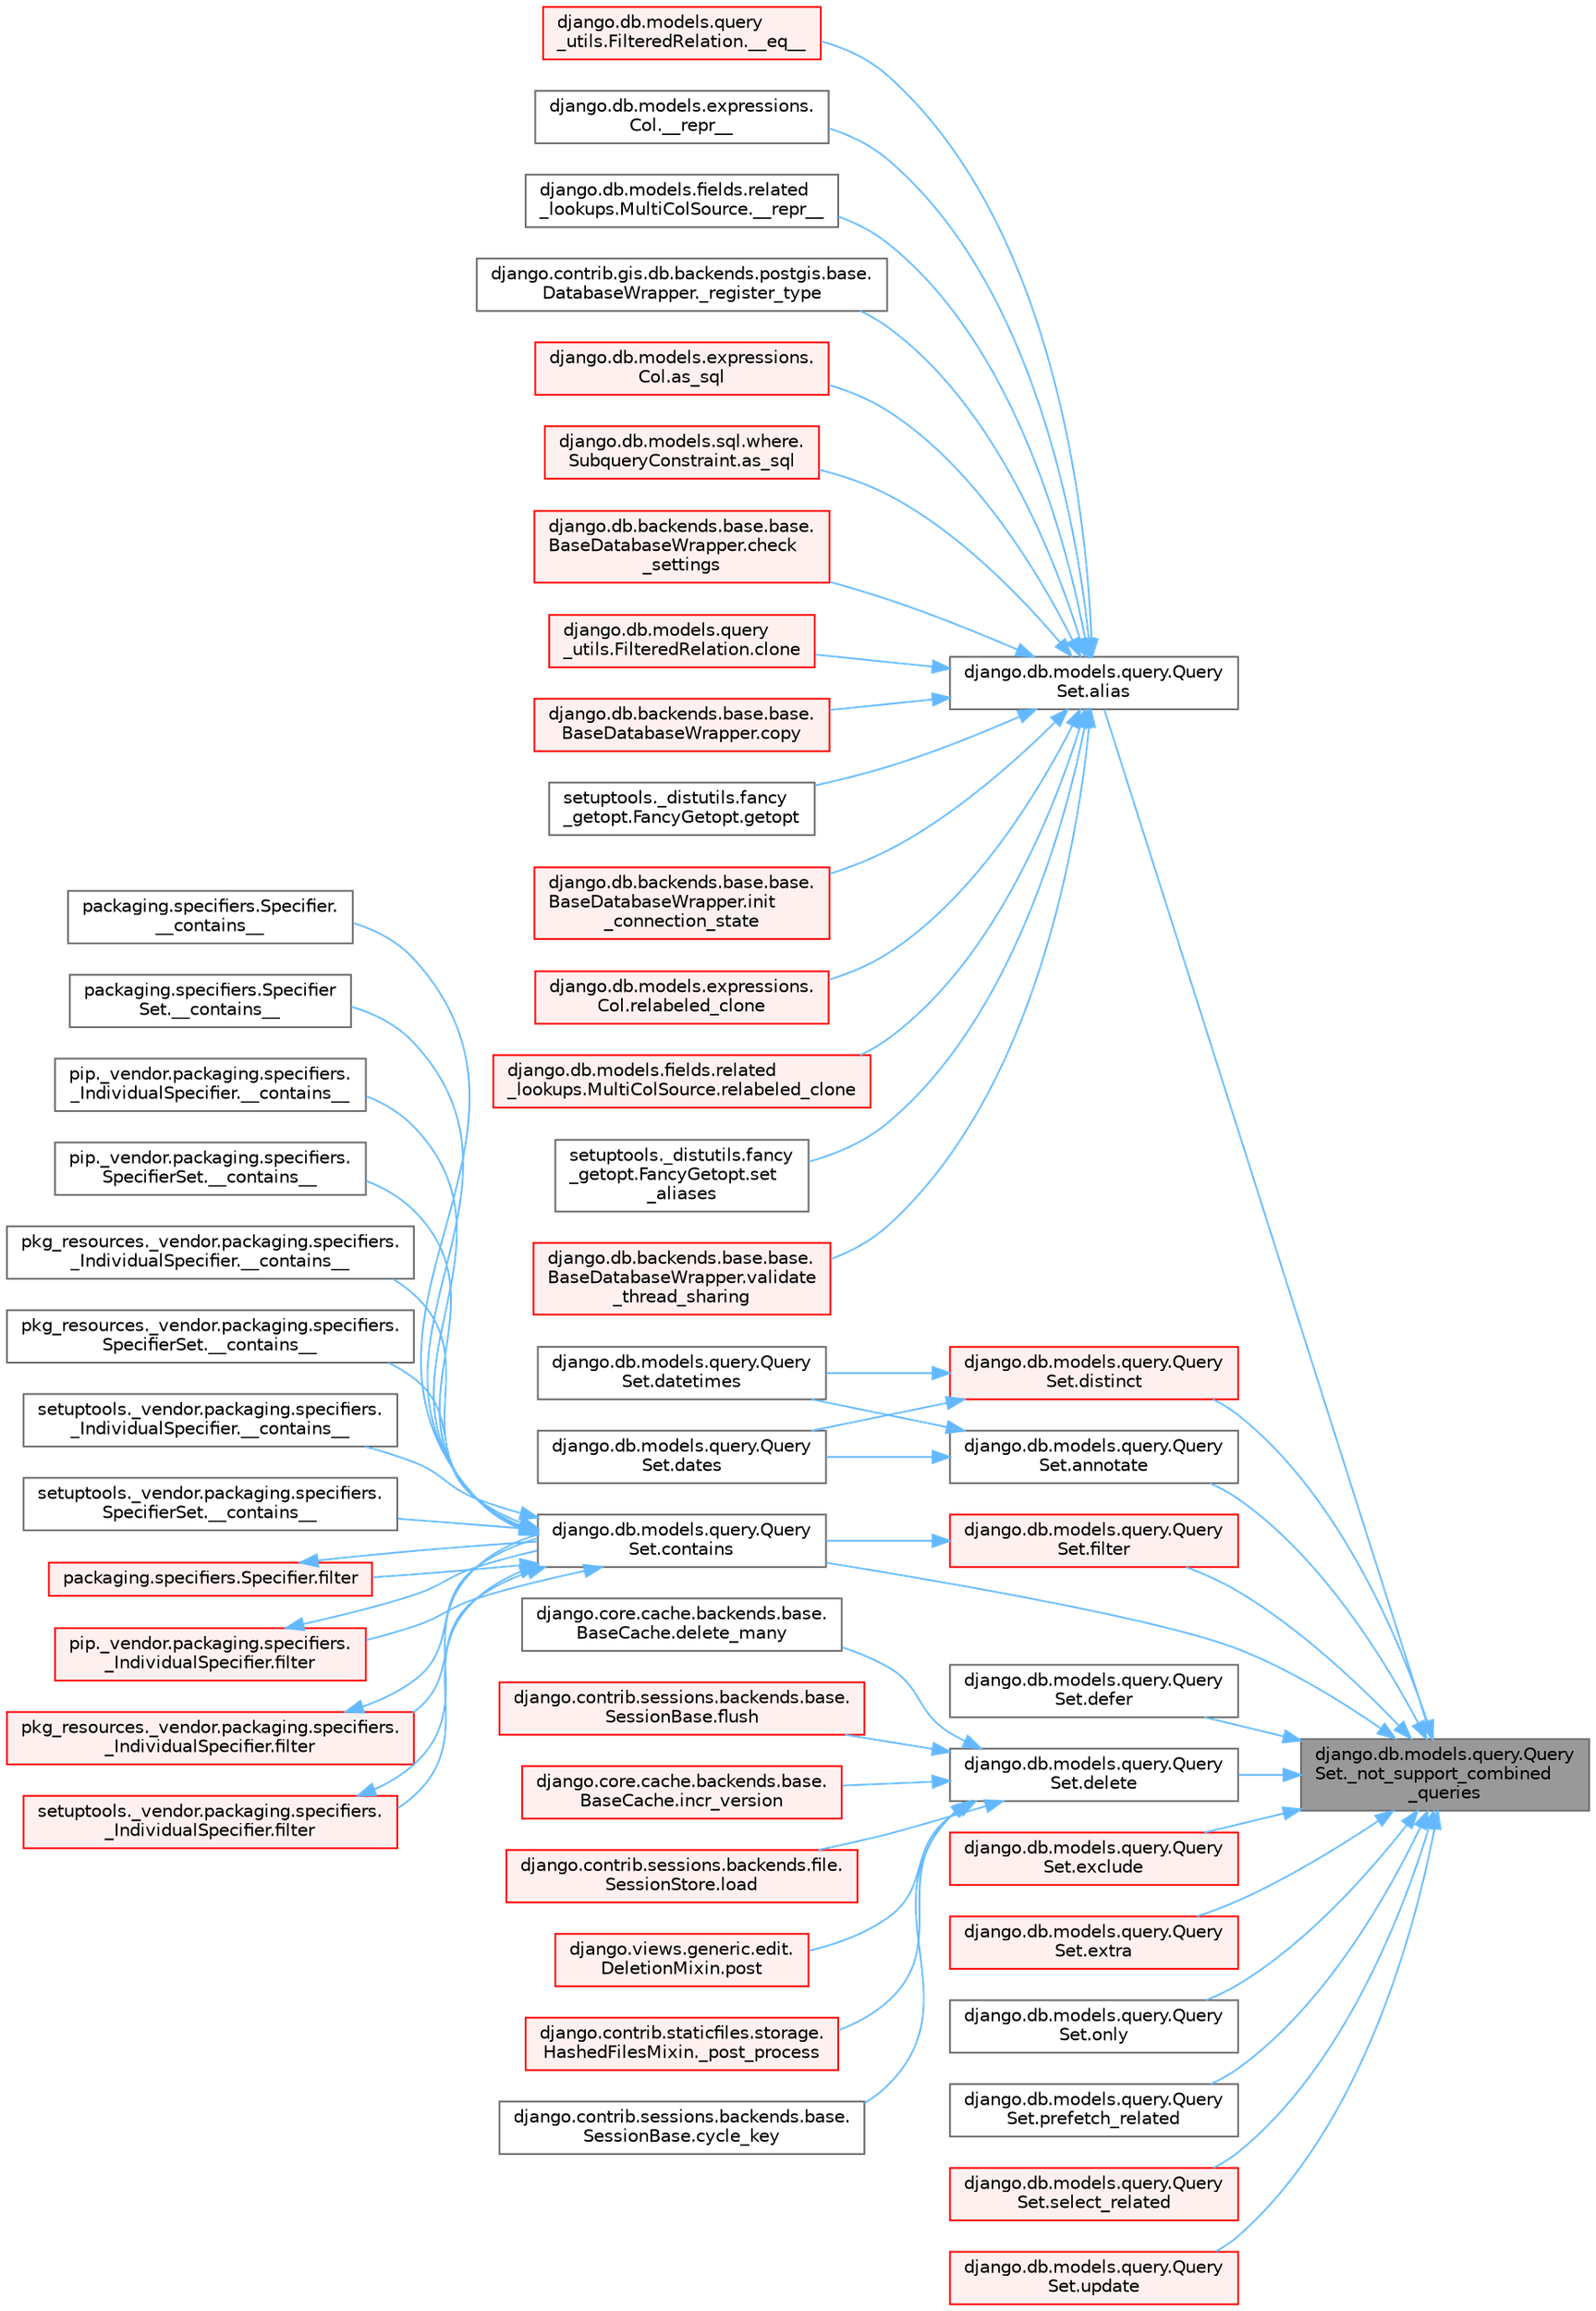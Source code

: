 digraph "django.db.models.query.QuerySet._not_support_combined_queries"
{
 // LATEX_PDF_SIZE
  bgcolor="transparent";
  edge [fontname=Helvetica,fontsize=10,labelfontname=Helvetica,labelfontsize=10];
  node [fontname=Helvetica,fontsize=10,shape=box,height=0.2,width=0.4];
  rankdir="RL";
  Node1 [id="Node000001",label="django.db.models.query.Query\lSet._not_support_combined\l_queries",height=0.2,width=0.4,color="gray40", fillcolor="grey60", style="filled", fontcolor="black",tooltip=" "];
  Node1 -> Node2 [id="edge1_Node000001_Node000002",dir="back",color="steelblue1",style="solid",tooltip=" "];
  Node2 [id="Node000002",label="django.db.models.query.Query\lSet.alias",height=0.2,width=0.4,color="grey40", fillcolor="white", style="filled",URL="$classdjango_1_1db_1_1models_1_1query_1_1_query_set.html#a896674021318d512b00a9acfd0871558",tooltip=" "];
  Node2 -> Node3 [id="edge2_Node000002_Node000003",dir="back",color="steelblue1",style="solid",tooltip=" "];
  Node3 [id="Node000003",label="django.db.models.query\l_utils.FilteredRelation.__eq__",height=0.2,width=0.4,color="red", fillcolor="#FFF0F0", style="filled",URL="$classdjango_1_1db_1_1models_1_1query__utils_1_1_filtered_relation.html#ab58c32cfc0669c190e2e9ecec0ed06b8",tooltip=" "];
  Node2 -> Node12 [id="edge3_Node000002_Node000012",dir="back",color="steelblue1",style="solid",tooltip=" "];
  Node12 [id="Node000012",label="django.db.models.expressions.\lCol.__repr__",height=0.2,width=0.4,color="grey40", fillcolor="white", style="filled",URL="$classdjango_1_1db_1_1models_1_1expressions_1_1_col.html#acde6e7dbb8f0b15370e81924bda0cf63",tooltip=" "];
  Node2 -> Node13 [id="edge4_Node000002_Node000013",dir="back",color="steelblue1",style="solid",tooltip=" "];
  Node13 [id="Node000013",label="django.db.models.fields.related\l_lookups.MultiColSource.__repr__",height=0.2,width=0.4,color="grey40", fillcolor="white", style="filled",URL="$classdjango_1_1db_1_1models_1_1fields_1_1related__lookups_1_1_multi_col_source.html#af22239ff0715d4980760687bb104df90",tooltip=" "];
  Node2 -> Node14 [id="edge5_Node000002_Node000014",dir="back",color="steelblue1",style="solid",tooltip=" "];
  Node14 [id="Node000014",label="django.contrib.gis.db.backends.postgis.base.\lDatabaseWrapper._register_type",height=0.2,width=0.4,color="grey40", fillcolor="white", style="filled",URL="$classdjango_1_1contrib_1_1gis_1_1db_1_1backends_1_1postgis_1_1base_1_1_database_wrapper.html#ac80d4a0b9f985bedd9d3ca2d2d901071",tooltip=" "];
  Node2 -> Node15 [id="edge6_Node000002_Node000015",dir="back",color="steelblue1",style="solid",tooltip=" "];
  Node15 [id="Node000015",label="django.db.models.expressions.\lCol.as_sql",height=0.2,width=0.4,color="red", fillcolor="#FFF0F0", style="filled",URL="$classdjango_1_1db_1_1models_1_1expressions_1_1_col.html#a9092e663003e5ecd1345b37792ad4bb9",tooltip=" "];
  Node2 -> Node44 [id="edge7_Node000002_Node000044",dir="back",color="steelblue1",style="solid",tooltip=" "];
  Node44 [id="Node000044",label="django.db.models.sql.where.\lSubqueryConstraint.as_sql",height=0.2,width=0.4,color="red", fillcolor="#FFF0F0", style="filled",URL="$classdjango_1_1db_1_1models_1_1sql_1_1where_1_1_subquery_constraint.html#a8c1c000280e44b0dcbc1fd4248a78043",tooltip=" "];
  Node2 -> Node45 [id="edge8_Node000002_Node000045",dir="back",color="steelblue1",style="solid",tooltip=" "];
  Node45 [id="Node000045",label="django.db.backends.base.base.\lBaseDatabaseWrapper.check\l_settings",height=0.2,width=0.4,color="red", fillcolor="#FFF0F0", style="filled",URL="$classdjango_1_1db_1_1backends_1_1base_1_1base_1_1_base_database_wrapper.html#ade36d19d6439f7f781151786f4365cf5",tooltip=" "];
  Node2 -> Node3186 [id="edge9_Node000002_Node003186",dir="back",color="steelblue1",style="solid",tooltip=" "];
  Node3186 [id="Node003186",label="django.db.models.query\l_utils.FilteredRelation.clone",height=0.2,width=0.4,color="red", fillcolor="#FFF0F0", style="filled",URL="$classdjango_1_1db_1_1models_1_1query__utils_1_1_filtered_relation.html#aaf3e959023ac69e42587bd1fa4c23679",tooltip=" "];
  Node2 -> Node3187 [id="edge10_Node000002_Node003187",dir="back",color="steelblue1",style="solid",tooltip=" "];
  Node3187 [id="Node003187",label="django.db.backends.base.base.\lBaseDatabaseWrapper.copy",height=0.2,width=0.4,color="red", fillcolor="#FFF0F0", style="filled",URL="$classdjango_1_1db_1_1backends_1_1base_1_1base_1_1_base_database_wrapper.html#a655ed3d049ec9c35530e8819d28fdc62",tooltip=" "];
  Node2 -> Node3188 [id="edge11_Node000002_Node003188",dir="back",color="steelblue1",style="solid",tooltip=" "];
  Node3188 [id="Node003188",label="setuptools._distutils.fancy\l_getopt.FancyGetopt.getopt",height=0.2,width=0.4,color="grey40", fillcolor="white", style="filled",URL="$classsetuptools_1_1__distutils_1_1fancy__getopt_1_1_fancy_getopt.html#aed96c01e515fa488b89a634af561589a",tooltip=" "];
  Node2 -> Node1601 [id="edge12_Node000002_Node001601",dir="back",color="steelblue1",style="solid",tooltip=" "];
  Node1601 [id="Node001601",label="django.db.backends.base.base.\lBaseDatabaseWrapper.init\l_connection_state",height=0.2,width=0.4,color="red", fillcolor="#FFF0F0", style="filled",URL="$classdjango_1_1db_1_1backends_1_1base_1_1base_1_1_base_database_wrapper.html#a0543e30695d4e60ad91be5456fcc7606",tooltip=" "];
  Node2 -> Node2837 [id="edge13_Node000002_Node002837",dir="back",color="steelblue1",style="solid",tooltip=" "];
  Node2837 [id="Node002837",label="django.db.models.expressions.\lCol.relabeled_clone",height=0.2,width=0.4,color="red", fillcolor="#FFF0F0", style="filled",URL="$classdjango_1_1db_1_1models_1_1expressions_1_1_col.html#a8fff9c1a73b14406f7ce601d90630464",tooltip=" "];
  Node2 -> Node2764 [id="edge14_Node000002_Node002764",dir="back",color="steelblue1",style="solid",tooltip=" "];
  Node2764 [id="Node002764",label="django.db.models.fields.related\l_lookups.MultiColSource.relabeled_clone",height=0.2,width=0.4,color="red", fillcolor="#FFF0F0", style="filled",URL="$classdjango_1_1db_1_1models_1_1fields_1_1related__lookups_1_1_multi_col_source.html#a835093621611933b6222bea360956b0c",tooltip=" "];
  Node2 -> Node3189 [id="edge15_Node000002_Node003189",dir="back",color="steelblue1",style="solid",tooltip=" "];
  Node3189 [id="Node003189",label="setuptools._distutils.fancy\l_getopt.FancyGetopt.set\l_aliases",height=0.2,width=0.4,color="grey40", fillcolor="white", style="filled",URL="$classsetuptools_1_1__distutils_1_1fancy__getopt_1_1_fancy_getopt.html#aae9ba32e8fe07571b219482705ffff4c",tooltip=" "];
  Node2 -> Node3190 [id="edge16_Node000002_Node003190",dir="back",color="steelblue1",style="solid",tooltip=" "];
  Node3190 [id="Node003190",label="django.db.backends.base.base.\lBaseDatabaseWrapper.validate\l_thread_sharing",height=0.2,width=0.4,color="red", fillcolor="#FFF0F0", style="filled",URL="$classdjango_1_1db_1_1backends_1_1base_1_1base_1_1_base_database_wrapper.html#adea4e3380c08118490c13a61f2d3f89a",tooltip=" "];
  Node1 -> Node3206 [id="edge17_Node000001_Node003206",dir="back",color="steelblue1",style="solid",tooltip=" "];
  Node3206 [id="Node003206",label="django.db.models.query.Query\lSet.annotate",height=0.2,width=0.4,color="grey40", fillcolor="white", style="filled",URL="$classdjango_1_1db_1_1models_1_1query_1_1_query_set.html#a9428fbad0d9fa93df3416a893a61d260",tooltip=" "];
  Node3206 -> Node3207 [id="edge18_Node003206_Node003207",dir="back",color="steelblue1",style="solid",tooltip=" "];
  Node3207 [id="Node003207",label="django.db.models.query.Query\lSet.dates",height=0.2,width=0.4,color="grey40", fillcolor="white", style="filled",URL="$classdjango_1_1db_1_1models_1_1query_1_1_query_set.html#ab322cd40c8a89ed00fcb3fd1fc56a31d",tooltip=" "];
  Node3206 -> Node3208 [id="edge19_Node003206_Node003208",dir="back",color="steelblue1",style="solid",tooltip=" "];
  Node3208 [id="Node003208",label="django.db.models.query.Query\lSet.datetimes",height=0.2,width=0.4,color="grey40", fillcolor="white", style="filled",URL="$classdjango_1_1db_1_1models_1_1query_1_1_query_set.html#a03e6950ef36c65ea24e77b13fae1f01c",tooltip=" "];
  Node1 -> Node2602 [id="edge20_Node000001_Node002602",dir="back",color="steelblue1",style="solid",tooltip=" "];
  Node2602 [id="Node002602",label="django.db.models.query.Query\lSet.contains",height=0.2,width=0.4,color="grey40", fillcolor="white", style="filled",URL="$classdjango_1_1db_1_1models_1_1query_1_1_query_set.html#a242e569a4bce6723adc3e71fdc69b70f",tooltip=" "];
  Node2602 -> Node2603 [id="edge21_Node002602_Node002603",dir="back",color="steelblue1",style="solid",tooltip=" "];
  Node2603 [id="Node002603",label="packaging.specifiers.Specifier.\l__contains__",height=0.2,width=0.4,color="grey40", fillcolor="white", style="filled",URL="$classpackaging_1_1specifiers_1_1_specifier.html#adc6d0f14bb1eff89499eea42047f3ba1",tooltip=" "];
  Node2602 -> Node2604 [id="edge22_Node002602_Node002604",dir="back",color="steelblue1",style="solid",tooltip=" "];
  Node2604 [id="Node002604",label="packaging.specifiers.Specifier\lSet.__contains__",height=0.2,width=0.4,color="grey40", fillcolor="white", style="filled",URL="$classpackaging_1_1specifiers_1_1_specifier_set.html#afe431232e3df02a4ebec8ed882319eb4",tooltip=" "];
  Node2602 -> Node2605 [id="edge23_Node002602_Node002605",dir="back",color="steelblue1",style="solid",tooltip=" "];
  Node2605 [id="Node002605",label="pip._vendor.packaging.specifiers.\l_IndividualSpecifier.__contains__",height=0.2,width=0.4,color="grey40", fillcolor="white", style="filled",URL="$classpip_1_1__vendor_1_1packaging_1_1specifiers_1_1___individual_specifier.html#a838b430af2f5ab5d2241a7c0bdd0e99e",tooltip=" "];
  Node2602 -> Node2606 [id="edge24_Node002602_Node002606",dir="back",color="steelblue1",style="solid",tooltip=" "];
  Node2606 [id="Node002606",label="pip._vendor.packaging.specifiers.\lSpecifierSet.__contains__",height=0.2,width=0.4,color="grey40", fillcolor="white", style="filled",URL="$classpip_1_1__vendor_1_1packaging_1_1specifiers_1_1_specifier_set.html#a6129bfedcd20834661d4883f7fbaed86",tooltip=" "];
  Node2602 -> Node2607 [id="edge25_Node002602_Node002607",dir="back",color="steelblue1",style="solid",tooltip=" "];
  Node2607 [id="Node002607",label="pkg_resources._vendor.packaging.specifiers.\l_IndividualSpecifier.__contains__",height=0.2,width=0.4,color="grey40", fillcolor="white", style="filled",URL="$classpkg__resources_1_1__vendor_1_1packaging_1_1specifiers_1_1___individual_specifier.html#a2370a23a1faa6987b992d9e69069aa6b",tooltip=" "];
  Node2602 -> Node2608 [id="edge26_Node002602_Node002608",dir="back",color="steelblue1",style="solid",tooltip=" "];
  Node2608 [id="Node002608",label="pkg_resources._vendor.packaging.specifiers.\lSpecifierSet.__contains__",height=0.2,width=0.4,color="grey40", fillcolor="white", style="filled",URL="$classpkg__resources_1_1__vendor_1_1packaging_1_1specifiers_1_1_specifier_set.html#aad5022ca5dea895ec350e338ba308529",tooltip=" "];
  Node2602 -> Node2609 [id="edge27_Node002602_Node002609",dir="back",color="steelblue1",style="solid",tooltip=" "];
  Node2609 [id="Node002609",label="setuptools._vendor.packaging.specifiers.\l_IndividualSpecifier.__contains__",height=0.2,width=0.4,color="grey40", fillcolor="white", style="filled",URL="$classsetuptools_1_1__vendor_1_1packaging_1_1specifiers_1_1___individual_specifier.html#aff90cdb7b48e1e261461d10f6bbe8c5e",tooltip=" "];
  Node2602 -> Node2610 [id="edge28_Node002602_Node002610",dir="back",color="steelblue1",style="solid",tooltip=" "];
  Node2610 [id="Node002610",label="setuptools._vendor.packaging.specifiers.\lSpecifierSet.__contains__",height=0.2,width=0.4,color="grey40", fillcolor="white", style="filled",URL="$classsetuptools_1_1__vendor_1_1packaging_1_1specifiers_1_1_specifier_set.html#a44a6f0f6a924c5c4fb150fff13c089c6",tooltip=" "];
  Node2602 -> Node2611 [id="edge29_Node002602_Node002611",dir="back",color="steelblue1",style="solid",tooltip=" "];
  Node2611 [id="Node002611",label="packaging.specifiers.Specifier.filter",height=0.2,width=0.4,color="red", fillcolor="#FFF0F0", style="filled",URL="$classpackaging_1_1specifiers_1_1_specifier.html#a22d9e14c5343d89e742b098b6d7997f7",tooltip=" "];
  Node2611 -> Node2602 [id="edge30_Node002611_Node002602",dir="back",color="steelblue1",style="solid",tooltip=" "];
  Node2602 -> Node2622 [id="edge31_Node002602_Node002622",dir="back",color="steelblue1",style="solid",tooltip=" "];
  Node2622 [id="Node002622",label="pip._vendor.packaging.specifiers.\l_IndividualSpecifier.filter",height=0.2,width=0.4,color="red", fillcolor="#FFF0F0", style="filled",URL="$classpip_1_1__vendor_1_1packaging_1_1specifiers_1_1___individual_specifier.html#a6203976cfa5ddd6a1f47f8dfe0669fd7",tooltip=" "];
  Node2622 -> Node2602 [id="edge32_Node002622_Node002602",dir="back",color="steelblue1",style="solid",tooltip=" "];
  Node2602 -> Node2623 [id="edge33_Node002602_Node002623",dir="back",color="steelblue1",style="solid",tooltip=" "];
  Node2623 [id="Node002623",label="pkg_resources._vendor.packaging.specifiers.\l_IndividualSpecifier.filter",height=0.2,width=0.4,color="red", fillcolor="#FFF0F0", style="filled",URL="$classpkg__resources_1_1__vendor_1_1packaging_1_1specifiers_1_1___individual_specifier.html#ad284c0e05b23f4b6838266492c00fc3e",tooltip=" "];
  Node2623 -> Node2602 [id="edge34_Node002623_Node002602",dir="back",color="steelblue1",style="solid",tooltip=" "];
  Node2602 -> Node2624 [id="edge35_Node002602_Node002624",dir="back",color="steelblue1",style="solid",tooltip=" "];
  Node2624 [id="Node002624",label="setuptools._vendor.packaging.specifiers.\l_IndividualSpecifier.filter",height=0.2,width=0.4,color="red", fillcolor="#FFF0F0", style="filled",URL="$classsetuptools_1_1__vendor_1_1packaging_1_1specifiers_1_1___individual_specifier.html#a7f35b396bffe2a5276887eda17fd660b",tooltip=" "];
  Node2624 -> Node2602 [id="edge36_Node002624_Node002602",dir="back",color="steelblue1",style="solid",tooltip=" "];
  Node1 -> Node3209 [id="edge37_Node000001_Node003209",dir="back",color="steelblue1",style="solid",tooltip=" "];
  Node3209 [id="Node003209",label="django.db.models.query.Query\lSet.defer",height=0.2,width=0.4,color="grey40", fillcolor="white", style="filled",URL="$classdjango_1_1db_1_1models_1_1query_1_1_query_set.html#a699d2752a95448dec5881142195ca135",tooltip=" "];
  Node1 -> Node3210 [id="edge38_Node000001_Node003210",dir="back",color="steelblue1",style="solid",tooltip=" "];
  Node3210 [id="Node003210",label="django.db.models.query.Query\lSet.delete",height=0.2,width=0.4,color="grey40", fillcolor="white", style="filled",URL="$classdjango_1_1db_1_1models_1_1query_1_1_query_set.html#a3d911099c9c9aff6f4d65509a0df535e",tooltip=" "];
  Node3210 -> Node95 [id="edge39_Node003210_Node000095",dir="back",color="steelblue1",style="solid",tooltip=" "];
  Node95 [id="Node000095",label="django.contrib.staticfiles.storage.\lHashedFilesMixin._post_process",height=0.2,width=0.4,color="red", fillcolor="#FFF0F0", style="filled",URL="$classdjango_1_1contrib_1_1staticfiles_1_1storage_1_1_hashed_files_mixin.html#aa0c820223a4e686edd5d2c333d5a9336",tooltip=" "];
  Node3210 -> Node97 [id="edge40_Node003210_Node000097",dir="back",color="steelblue1",style="solid",tooltip=" "];
  Node97 [id="Node000097",label="django.contrib.sessions.backends.base.\lSessionBase.cycle_key",height=0.2,width=0.4,color="grey40", fillcolor="white", style="filled",URL="$classdjango_1_1contrib_1_1sessions_1_1backends_1_1base_1_1_session_base.html#a6955e9bebe4e5b7d463bccfcf9181016",tooltip=" "];
  Node3210 -> Node98 [id="edge41_Node003210_Node000098",dir="back",color="steelblue1",style="solid",tooltip=" "];
  Node98 [id="Node000098",label="django.core.cache.backends.base.\lBaseCache.delete_many",height=0.2,width=0.4,color="grey40", fillcolor="white", style="filled",URL="$classdjango_1_1core_1_1cache_1_1backends_1_1base_1_1_base_cache.html#a560226c6c5f05daec8c96ade18aa752b",tooltip=" "];
  Node3210 -> Node99 [id="edge42_Node003210_Node000099",dir="back",color="steelblue1",style="solid",tooltip=" "];
  Node99 [id="Node000099",label="django.contrib.sessions.backends.base.\lSessionBase.flush",height=0.2,width=0.4,color="red", fillcolor="#FFF0F0", style="filled",URL="$classdjango_1_1contrib_1_1sessions_1_1backends_1_1base_1_1_session_base.html#a915ab38003d5f0be1ce9f849583910bb",tooltip=" "];
  Node3210 -> Node382 [id="edge43_Node003210_Node000382",dir="back",color="steelblue1",style="solid",tooltip=" "];
  Node382 [id="Node000382",label="django.core.cache.backends.base.\lBaseCache.incr_version",height=0.2,width=0.4,color="red", fillcolor="#FFF0F0", style="filled",URL="$classdjango_1_1core_1_1cache_1_1backends_1_1base_1_1_base_cache.html#a3ac7d74ffcfca67e2afee86ecf858b34",tooltip=" "];
  Node3210 -> Node378 [id="edge44_Node003210_Node000378",dir="back",color="steelblue1",style="solid",tooltip=" "];
  Node378 [id="Node000378",label="django.contrib.sessions.backends.file.\lSessionStore.load",height=0.2,width=0.4,color="red", fillcolor="#FFF0F0", style="filled",URL="$classdjango_1_1contrib_1_1sessions_1_1backends_1_1file_1_1_session_store.html#a408fa63512306fbaa7bbb62742f0295f",tooltip=" "];
  Node3210 -> Node384 [id="edge45_Node003210_Node000384",dir="back",color="steelblue1",style="solid",tooltip=" "];
  Node384 [id="Node000384",label="django.views.generic.edit.\lDeletionMixin.post",height=0.2,width=0.4,color="red", fillcolor="#FFF0F0", style="filled",URL="$classdjango_1_1views_1_1generic_1_1edit_1_1_deletion_mixin.html#a93358facc5cc6e84423e8471745b2a68",tooltip=" "];
  Node1 -> Node3211 [id="edge46_Node000001_Node003211",dir="back",color="steelblue1",style="solid",tooltip=" "];
  Node3211 [id="Node003211",label="django.db.models.query.Query\lSet.distinct",height=0.2,width=0.4,color="red", fillcolor="#FFF0F0", style="filled",URL="$classdjango_1_1db_1_1models_1_1query_1_1_query_set.html#aa9770f8430dd78702cc6c439d6ae2f2e",tooltip=" "];
  Node3211 -> Node3207 [id="edge47_Node003211_Node003207",dir="back",color="steelblue1",style="solid",tooltip=" "];
  Node3211 -> Node3208 [id="edge48_Node003211_Node003208",dir="back",color="steelblue1",style="solid",tooltip=" "];
  Node1 -> Node3213 [id="edge49_Node000001_Node003213",dir="back",color="steelblue1",style="solid",tooltip=" "];
  Node3213 [id="Node003213",label="django.db.models.query.Query\lSet.exclude",height=0.2,width=0.4,color="red", fillcolor="#FFF0F0", style="filled",URL="$classdjango_1_1db_1_1models_1_1query_1_1_query_set.html#ac56369b510c6880e0ff5bccd3789b76d",tooltip=" "];
  Node1 -> Node3215 [id="edge50_Node000001_Node003215",dir="back",color="steelblue1",style="solid",tooltip=" "];
  Node3215 [id="Node003215",label="django.db.models.query.Query\lSet.extra",height=0.2,width=0.4,color="red", fillcolor="#FFF0F0", style="filled",URL="$classdjango_1_1db_1_1models_1_1query_1_1_query_set.html#ae54983d1fa1ba41e84f20cea946cde79",tooltip=" "];
  Node1 -> Node3244 [id="edge51_Node000001_Node003244",dir="back",color="steelblue1",style="solid",tooltip=" "];
  Node3244 [id="Node003244",label="django.db.models.query.Query\lSet.filter",height=0.2,width=0.4,color="red", fillcolor="#FFF0F0", style="filled",URL="$classdjango_1_1db_1_1models_1_1query_1_1_query_set.html#a9c23f79ac5a5310d628b025b5ab7b7c5",tooltip=" "];
  Node3244 -> Node2602 [id="edge52_Node003244_Node002602",dir="back",color="steelblue1",style="solid",tooltip=" "];
  Node1 -> Node3245 [id="edge53_Node000001_Node003245",dir="back",color="steelblue1",style="solid",tooltip=" "];
  Node3245 [id="Node003245",label="django.db.models.query.Query\lSet.only",height=0.2,width=0.4,color="grey40", fillcolor="white", style="filled",URL="$classdjango_1_1db_1_1models_1_1query_1_1_query_set.html#a7c3402686b13130280bceb5a559db5db",tooltip=" "];
  Node1 -> Node3246 [id="edge54_Node000001_Node003246",dir="back",color="steelblue1",style="solid",tooltip=" "];
  Node3246 [id="Node003246",label="django.db.models.query.Query\lSet.prefetch_related",height=0.2,width=0.4,color="grey40", fillcolor="white", style="filled",URL="$classdjango_1_1db_1_1models_1_1query_1_1_query_set.html#a2689a71f15a91b7c63e4787162612a8c",tooltip=" "];
  Node1 -> Node3247 [id="edge55_Node000001_Node003247",dir="back",color="steelblue1",style="solid",tooltip=" "];
  Node3247 [id="Node003247",label="django.db.models.query.Query\lSet.select_related",height=0.2,width=0.4,color="red", fillcolor="#FFF0F0", style="filled",URL="$classdjango_1_1db_1_1models_1_1query_1_1_query_set.html#ae4ad1c25593ebddf71ed8468ef9ec164",tooltip=" "];
  Node1 -> Node3249 [id="edge56_Node000001_Node003249",dir="back",color="steelblue1",style="solid",tooltip=" "];
  Node3249 [id="Node003249",label="django.db.models.query.Query\lSet.update",height=0.2,width=0.4,color="red", fillcolor="#FFF0F0", style="filled",URL="$classdjango_1_1db_1_1models_1_1query_1_1_query_set.html#ab6293ece1c0100aa9a26a3fb2d666a06",tooltip=" "];
}

